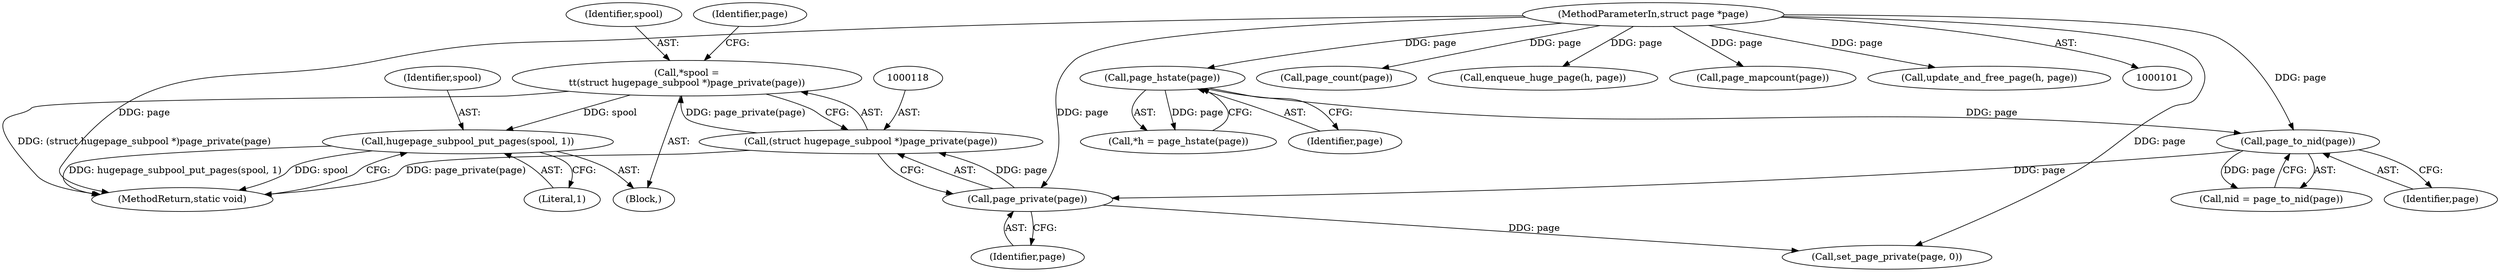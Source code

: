 digraph "0_linux_90481622d75715bfcb68501280a917dbfe516029_5@pointer" {
"1000176" [label="(Call,hugepage_subpool_put_pages(spool, 1))"];
"1000115" [label="(Call,*spool =\n\t\t(struct hugepage_subpool *)page_private(page))"];
"1000117" [label="(Call,(struct hugepage_subpool *)page_private(page))"];
"1000119" [label="(Call,page_private(page))"];
"1000112" [label="(Call,page_to_nid(page))"];
"1000107" [label="(Call,page_hstate(page))"];
"1000102" [label="(MethodParameterIn,struct page *page)"];
"1000108" [label="(Identifier,page)"];
"1000116" [label="(Identifier,spool)"];
"1000130" [label="(Call,page_count(page))"];
"1000117" [label="(Call,(struct hugepage_subpool *)page_private(page))"];
"1000102" [label="(MethodParameterIn,struct page *page)"];
"1000170" [label="(Call,enqueue_huge_page(h, page))"];
"1000179" [label="(MethodReturn,static void)"];
"1000120" [label="(Identifier,page)"];
"1000115" [label="(Call,*spool =\n\t\t(struct hugepage_subpool *)page_private(page))"];
"1000110" [label="(Call,nid = page_to_nid(page))"];
"1000119" [label="(Call,page_private(page))"];
"1000133" [label="(Call,page_mapcount(page))"];
"1000178" [label="(Literal,1)"];
"1000113" [label="(Identifier,page)"];
"1000176" [label="(Call,hugepage_subpool_put_pages(spool, 1))"];
"1000112" [label="(Call,page_to_nid(page))"];
"1000107" [label="(Call,page_hstate(page))"];
"1000177" [label="(Identifier,spool)"];
"1000155" [label="(Call,update_and_free_page(h, page))"];
"1000122" [label="(Identifier,page)"];
"1000103" [label="(Block,)"];
"1000105" [label="(Call,*h = page_hstate(page))"];
"1000121" [label="(Call,set_page_private(page, 0))"];
"1000176" -> "1000103"  [label="AST: "];
"1000176" -> "1000178"  [label="CFG: "];
"1000177" -> "1000176"  [label="AST: "];
"1000178" -> "1000176"  [label="AST: "];
"1000179" -> "1000176"  [label="CFG: "];
"1000176" -> "1000179"  [label="DDG: hugepage_subpool_put_pages(spool, 1)"];
"1000176" -> "1000179"  [label="DDG: spool"];
"1000115" -> "1000176"  [label="DDG: spool"];
"1000115" -> "1000103"  [label="AST: "];
"1000115" -> "1000117"  [label="CFG: "];
"1000116" -> "1000115"  [label="AST: "];
"1000117" -> "1000115"  [label="AST: "];
"1000122" -> "1000115"  [label="CFG: "];
"1000115" -> "1000179"  [label="DDG: (struct hugepage_subpool *)page_private(page)"];
"1000117" -> "1000115"  [label="DDG: page_private(page)"];
"1000117" -> "1000119"  [label="CFG: "];
"1000118" -> "1000117"  [label="AST: "];
"1000119" -> "1000117"  [label="AST: "];
"1000117" -> "1000179"  [label="DDG: page_private(page)"];
"1000119" -> "1000117"  [label="DDG: page"];
"1000119" -> "1000120"  [label="CFG: "];
"1000120" -> "1000119"  [label="AST: "];
"1000112" -> "1000119"  [label="DDG: page"];
"1000102" -> "1000119"  [label="DDG: page"];
"1000119" -> "1000121"  [label="DDG: page"];
"1000112" -> "1000110"  [label="AST: "];
"1000112" -> "1000113"  [label="CFG: "];
"1000113" -> "1000112"  [label="AST: "];
"1000110" -> "1000112"  [label="CFG: "];
"1000112" -> "1000110"  [label="DDG: page"];
"1000107" -> "1000112"  [label="DDG: page"];
"1000102" -> "1000112"  [label="DDG: page"];
"1000107" -> "1000105"  [label="AST: "];
"1000107" -> "1000108"  [label="CFG: "];
"1000108" -> "1000107"  [label="AST: "];
"1000105" -> "1000107"  [label="CFG: "];
"1000107" -> "1000105"  [label="DDG: page"];
"1000102" -> "1000107"  [label="DDG: page"];
"1000102" -> "1000101"  [label="AST: "];
"1000102" -> "1000179"  [label="DDG: page"];
"1000102" -> "1000121"  [label="DDG: page"];
"1000102" -> "1000130"  [label="DDG: page"];
"1000102" -> "1000133"  [label="DDG: page"];
"1000102" -> "1000155"  [label="DDG: page"];
"1000102" -> "1000170"  [label="DDG: page"];
}
